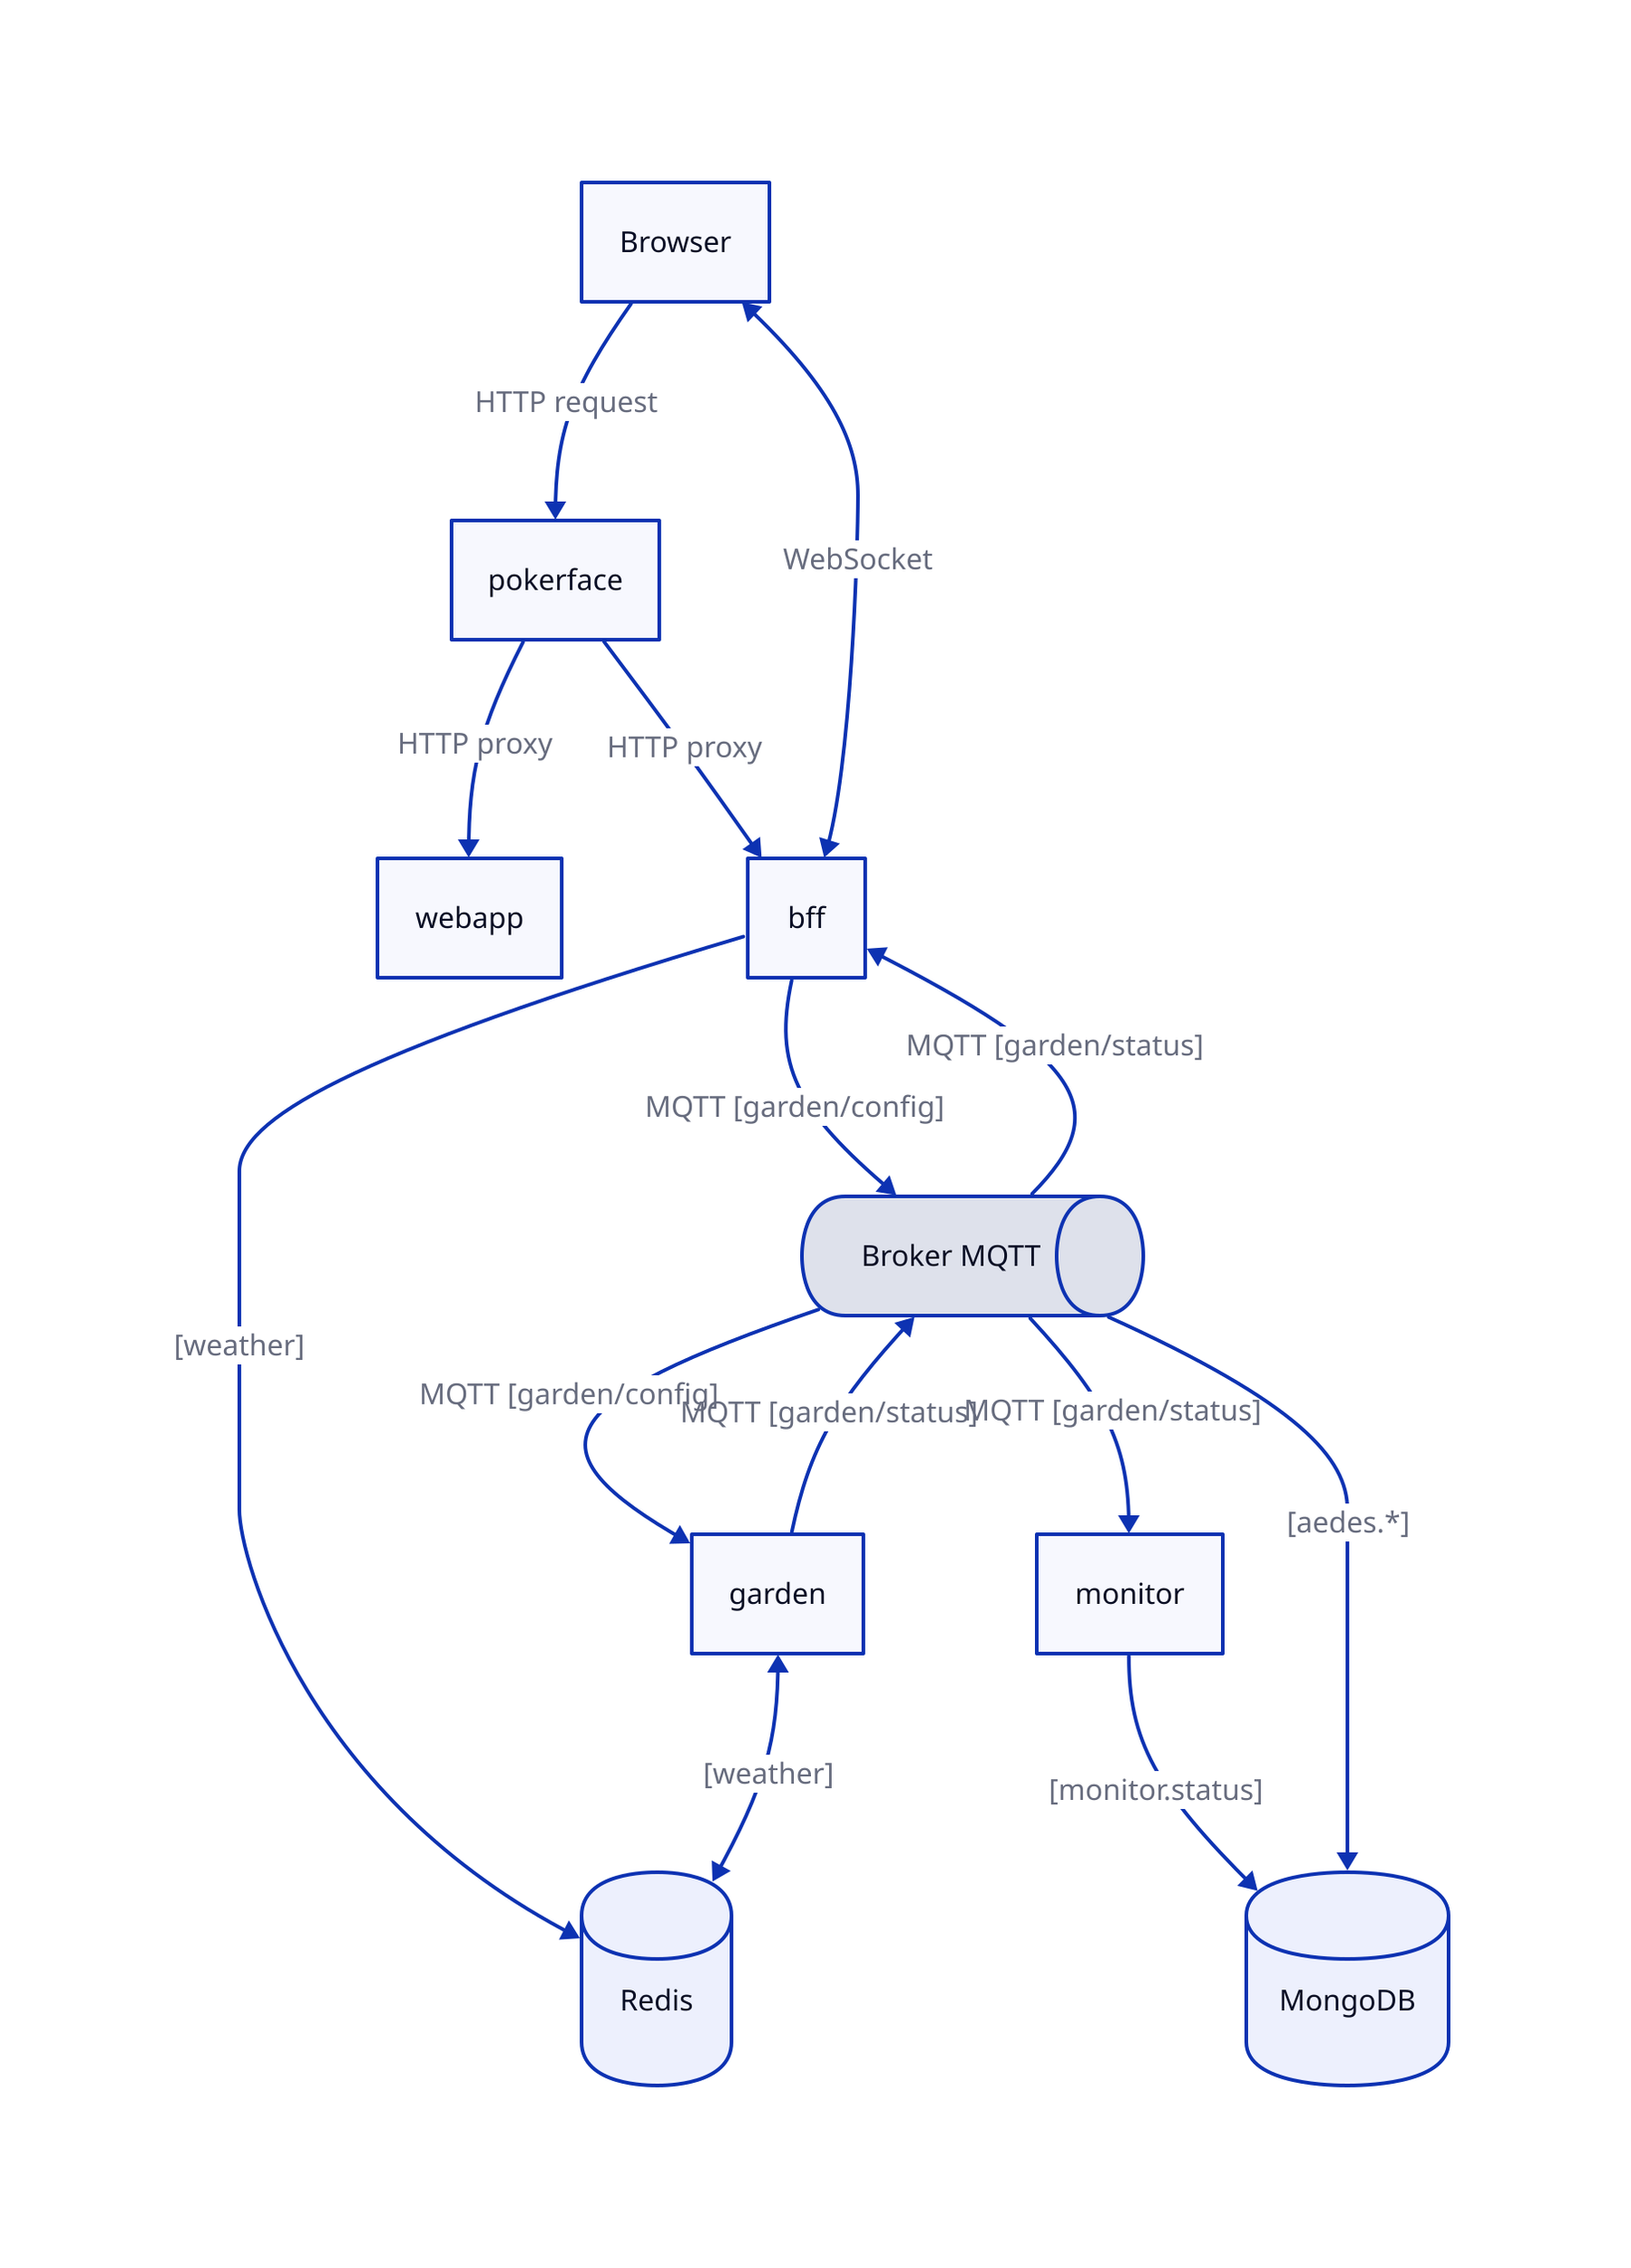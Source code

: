 Browser -> pokerface: HTTP request
pokerface -> webapp: HTTP proxy
pokerface -> bff: HTTP proxy

Browser <-> bff: WebSocket
bff -> broker: MQTT \[garden/config\]
broker -> garden: MQTT \[garden/config\]
garden -> broker: MQTT \[garden/status\]
broker -> monitor : MQTT \[garden/status\]
broker -> bff : MQTT \[garden/status\]

bff -> Redis : \[weather\]
garden <-> Redis : \[weather\]

monitor -> MongoDB : \[monitor.status\]
broker -> MongoDB : \[aedes.*\]

broker: Broker MQTT
broker.shape: queue
MongoDB.shape: cylinder
Redis.shape: cylinder
